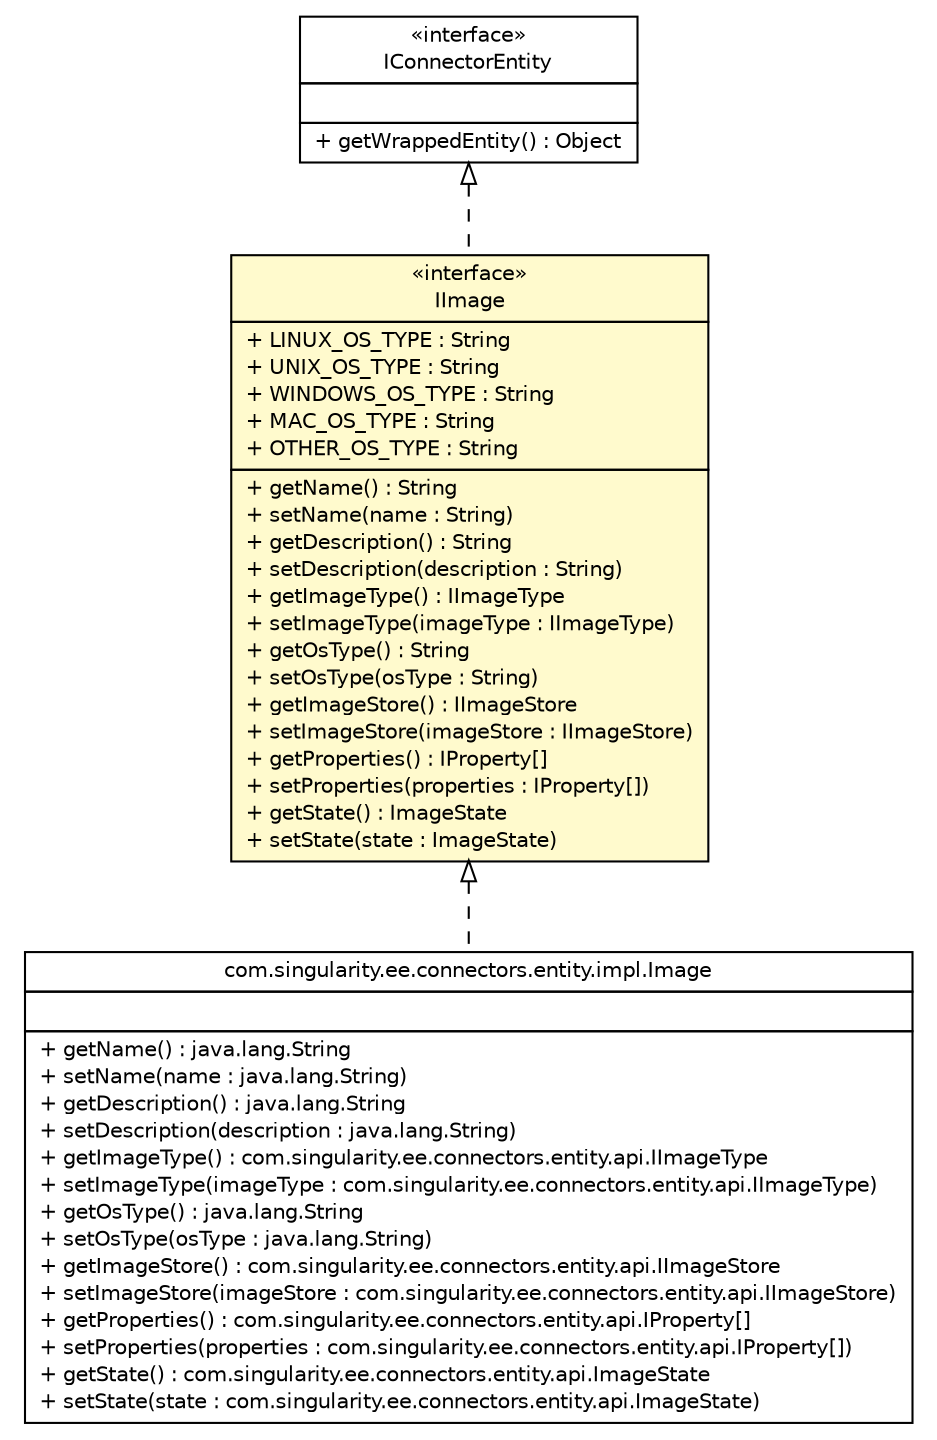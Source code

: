 #!/usr/local/bin/dot
#
# Class diagram 
# Generated by UMLGraph version 5.4 (http://www.umlgraph.org/)
#

digraph G {
	edge [fontname="Helvetica",fontsize=10,labelfontname="Helvetica",labelfontsize=10];
	node [fontname="Helvetica",fontsize=10,shape=plaintext];
	nodesep=0.25;
	ranksep=0.5;
	// com.singularity.ee.connectors.entity.api.IConnectorEntity
	c871 [label=<<table title="com.singularity.ee.connectors.entity.api.IConnectorEntity" border="0" cellborder="1" cellspacing="0" cellpadding="2" port="p" href="./IConnectorEntity.html">
		<tr><td><table border="0" cellspacing="0" cellpadding="1">
<tr><td align="center" balign="center"> &#171;interface&#187; </td></tr>
<tr><td align="center" balign="center"> IConnectorEntity </td></tr>
		</table></td></tr>
		<tr><td><table border="0" cellspacing="0" cellpadding="1">
<tr><td align="left" balign="left">  </td></tr>
		</table></td></tr>
		<tr><td><table border="0" cellspacing="0" cellpadding="1">
<tr><td align="left" balign="left"> + getWrappedEntity() : Object </td></tr>
		</table></td></tr>
		</table>>, URL="./IConnectorEntity.html", fontname="Helvetica", fontcolor="black", fontsize=10.0];
	// com.singularity.ee.connectors.entity.api.IImage
	c874 [label=<<table title="com.singularity.ee.connectors.entity.api.IImage" border="0" cellborder="1" cellspacing="0" cellpadding="2" port="p" bgcolor="lemonChiffon" href="./IImage.html">
		<tr><td><table border="0" cellspacing="0" cellpadding="1">
<tr><td align="center" balign="center"> &#171;interface&#187; </td></tr>
<tr><td align="center" balign="center"> IImage </td></tr>
		</table></td></tr>
		<tr><td><table border="0" cellspacing="0" cellpadding="1">
<tr><td align="left" balign="left"> + LINUX_OS_TYPE : String </td></tr>
<tr><td align="left" balign="left"> + UNIX_OS_TYPE : String </td></tr>
<tr><td align="left" balign="left"> + WINDOWS_OS_TYPE : String </td></tr>
<tr><td align="left" balign="left"> + MAC_OS_TYPE : String </td></tr>
<tr><td align="left" balign="left"> + OTHER_OS_TYPE : String </td></tr>
		</table></td></tr>
		<tr><td><table border="0" cellspacing="0" cellpadding="1">
<tr><td align="left" balign="left"> + getName() : String </td></tr>
<tr><td align="left" balign="left"> + setName(name : String) </td></tr>
<tr><td align="left" balign="left"> + getDescription() : String </td></tr>
<tr><td align="left" balign="left"> + setDescription(description : String) </td></tr>
<tr><td align="left" balign="left"> + getImageType() : IImageType </td></tr>
<tr><td align="left" balign="left"> + setImageType(imageType : IImageType) </td></tr>
<tr><td align="left" balign="left"> + getOsType() : String </td></tr>
<tr><td align="left" balign="left"> + setOsType(osType : String) </td></tr>
<tr><td align="left" balign="left"> + getImageStore() : IImageStore </td></tr>
<tr><td align="left" balign="left"> + setImageStore(imageStore : IImageStore) </td></tr>
<tr><td align="left" balign="left"> + getProperties() : IProperty[] </td></tr>
<tr><td align="left" balign="left"> + setProperties(properties : IProperty[]) </td></tr>
<tr><td align="left" balign="left"> + getState() : ImageState </td></tr>
<tr><td align="left" balign="left"> + setState(state : ImageState) </td></tr>
		</table></td></tr>
		</table>>, URL="./IImage.html", fontname="Helvetica", fontcolor="black", fontsize=10.0];
	// com.singularity.ee.connectors.entity.impl.Image
	c896 [label=<<table title="com.singularity.ee.connectors.entity.impl.Image" border="0" cellborder="1" cellspacing="0" cellpadding="2" port="p" href="../impl/Image.html">
		<tr><td><table border="0" cellspacing="0" cellpadding="1">
<tr><td align="center" balign="center"> com.singularity.ee.connectors.entity.impl.Image </td></tr>
		</table></td></tr>
		<tr><td><table border="0" cellspacing="0" cellpadding="1">
<tr><td align="left" balign="left">  </td></tr>
		</table></td></tr>
		<tr><td><table border="0" cellspacing="0" cellpadding="1">
<tr><td align="left" balign="left"> + getName() : java.lang.String </td></tr>
<tr><td align="left" balign="left"> + setName(name : java.lang.String) </td></tr>
<tr><td align="left" balign="left"> + getDescription() : java.lang.String </td></tr>
<tr><td align="left" balign="left"> + setDescription(description : java.lang.String) </td></tr>
<tr><td align="left" balign="left"> + getImageType() : com.singularity.ee.connectors.entity.api.IImageType </td></tr>
<tr><td align="left" balign="left"> + setImageType(imageType : com.singularity.ee.connectors.entity.api.IImageType) </td></tr>
<tr><td align="left" balign="left"> + getOsType() : java.lang.String </td></tr>
<tr><td align="left" balign="left"> + setOsType(osType : java.lang.String) </td></tr>
<tr><td align="left" balign="left"> + getImageStore() : com.singularity.ee.connectors.entity.api.IImageStore </td></tr>
<tr><td align="left" balign="left"> + setImageStore(imageStore : com.singularity.ee.connectors.entity.api.IImageStore) </td></tr>
<tr><td align="left" balign="left"> + getProperties() : com.singularity.ee.connectors.entity.api.IProperty[] </td></tr>
<tr><td align="left" balign="left"> + setProperties(properties : com.singularity.ee.connectors.entity.api.IProperty[]) </td></tr>
<tr><td align="left" balign="left"> + getState() : com.singularity.ee.connectors.entity.api.ImageState </td></tr>
<tr><td align="left" balign="left"> + setState(state : com.singularity.ee.connectors.entity.api.ImageState) </td></tr>
		</table></td></tr>
		</table>>, URL="../impl/Image.html", fontname="Helvetica", fontcolor="black", fontsize=10.0];
	//com.singularity.ee.connectors.entity.api.IImage implements com.singularity.ee.connectors.entity.api.IConnectorEntity
	c871:p -> c874:p [dir=back,arrowtail=empty,style=dashed];
	//com.singularity.ee.connectors.entity.impl.Image implements com.singularity.ee.connectors.entity.api.IImage
	c874:p -> c896:p [dir=back,arrowtail=empty,style=dashed];
}

